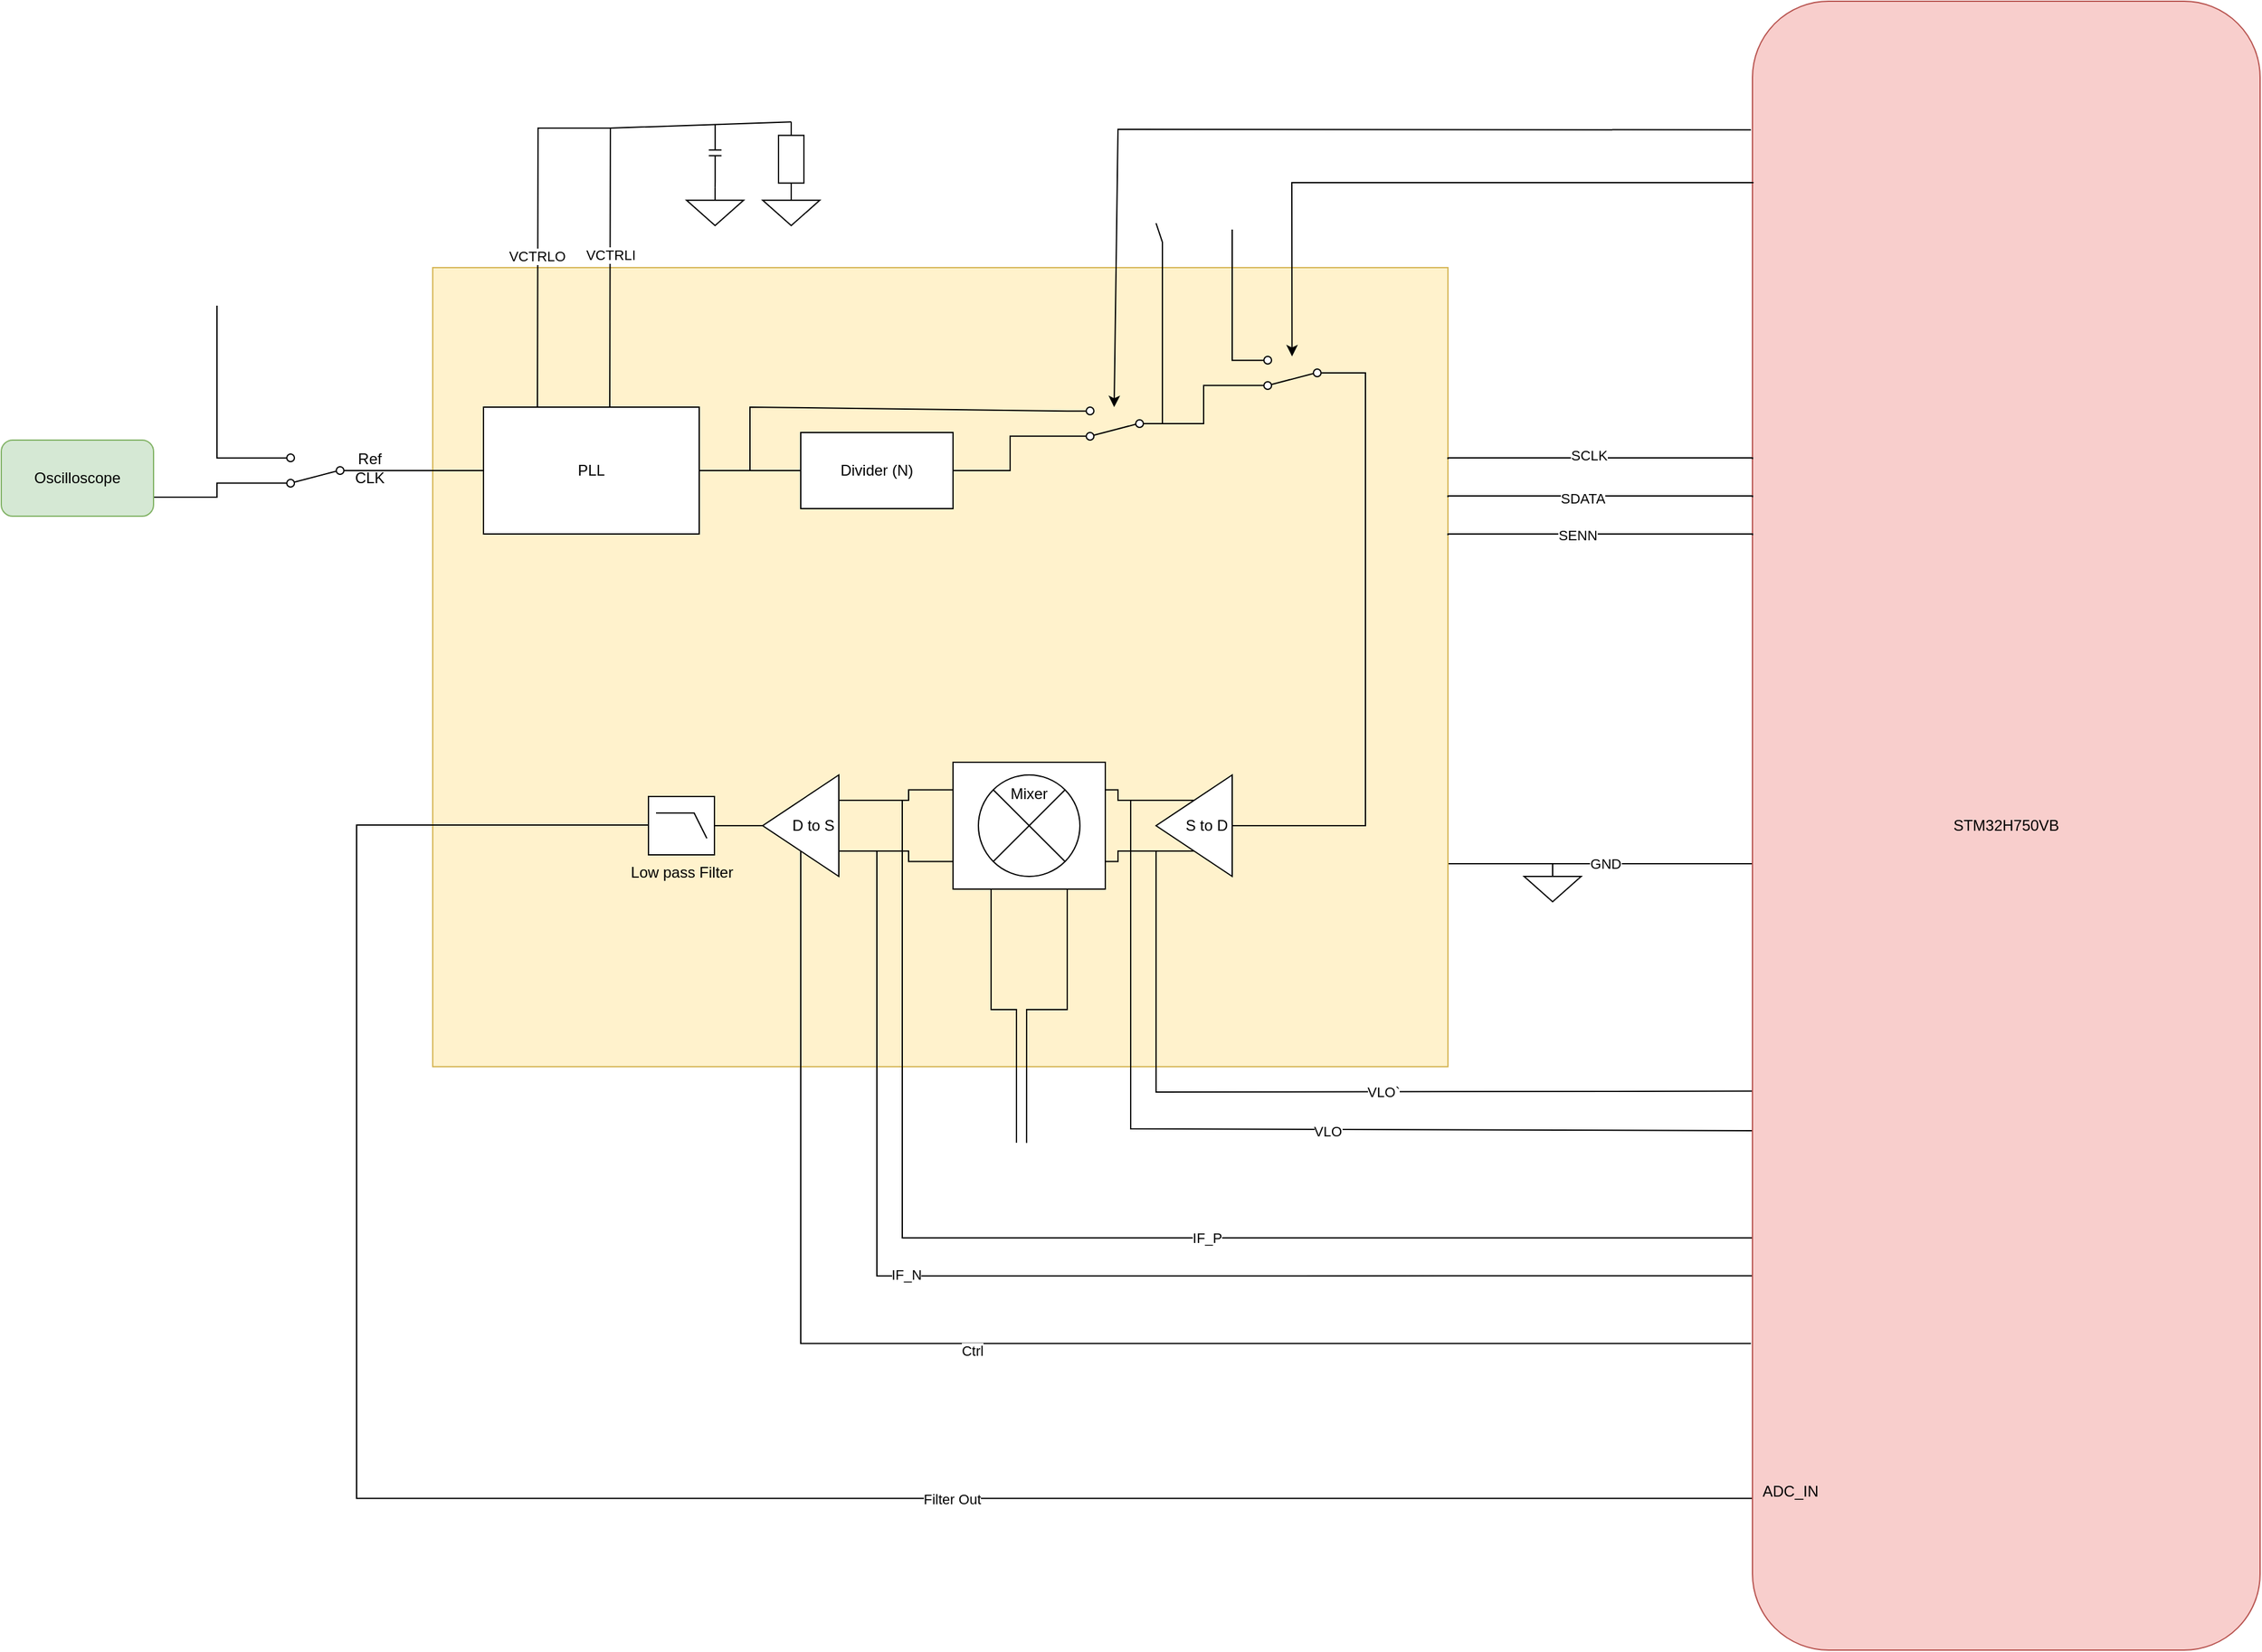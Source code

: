 <mxfile version="28.1.1">
  <diagram name="Page-1" id="43qb7UIYlPUiWnFx1HtN">
    <mxGraphModel dx="2909" dy="1871" grid="1" gridSize="10" guides="1" tooltips="1" connect="1" arrows="1" fold="1" page="1" pageScale="1" pageWidth="2336" pageHeight="1654" math="0" shadow="0">
      <root>
        <mxCell id="0" />
        <mxCell id="1" parent="0" />
        <mxCell id="Mhr8w1VEc4WrI8iiFpK5-53" style="edgeStyle=orthogonalEdgeStyle;rounded=0;orthogonalLoop=1;jettySize=auto;html=1;exitX=1;exitY=0.75;exitDx=0;exitDy=0;entryX=0.006;entryY=0.53;entryDx=0;entryDy=0;endArrow=none;endFill=0;entryPerimeter=0;" edge="1" parent="1">
          <mxGeometry relative="1" as="geometry">
            <mxPoint x="1280" y="820" as="sourcePoint" />
            <mxPoint x="1522.4" y="826.5" as="targetPoint" />
            <Array as="points">
              <mxPoint x="1520" y="819.5" />
              <mxPoint x="1520" y="826.5" />
            </Array>
          </mxGeometry>
        </mxCell>
        <mxCell id="Mhr8w1VEc4WrI8iiFpK5-54" value="GND" style="edgeLabel;html=1;align=center;verticalAlign=middle;resizable=0;points=[];" vertex="1" connectable="0" parent="Mhr8w1VEc4WrI8iiFpK5-53">
          <mxGeometry x="-0.005" relative="1" as="geometry">
            <mxPoint as="offset" />
          </mxGeometry>
        </mxCell>
        <mxCell id="Mhr8w1VEc4WrI8iiFpK5-10" value="" style="rounded=0;whiteSpace=wrap;html=1;fillColor=#fff2cc;strokeColor=#d6b656;" vertex="1" parent="1">
          <mxGeometry x="480" y="350" width="800" height="630" as="geometry" />
        </mxCell>
        <mxCell id="Mhr8w1VEc4WrI8iiFpK5-5" style="edgeStyle=orthogonalEdgeStyle;rounded=0;orthogonalLoop=1;jettySize=auto;html=1;exitX=1;exitY=0.5;exitDx=0;exitDy=0;entryX=0;entryY=0.5;entryDx=0;entryDy=0;endArrow=none;endFill=0;" edge="1" parent="1" source="Mhr8w1VEc4WrI8iiFpK5-1" target="Mhr8w1VEc4WrI8iiFpK5-2">
          <mxGeometry relative="1" as="geometry" />
        </mxCell>
        <mxCell id="Mhr8w1VEc4WrI8iiFpK5-32" style="edgeStyle=orthogonalEdgeStyle;rounded=0;orthogonalLoop=1;jettySize=auto;html=1;exitX=0;exitY=0.5;exitDx=0;exitDy=0;endArrow=none;endFill=0;entryX=0;entryY=0.5;entryDx=0;entryDy=0;" edge="1" parent="1" source="Mhr8w1VEc4WrI8iiFpK5-1" target="Mhr8w1VEc4WrI8iiFpK5-33">
          <mxGeometry relative="1" as="geometry">
            <mxPoint x="430" y="509.714" as="targetPoint" />
          </mxGeometry>
        </mxCell>
        <mxCell id="Mhr8w1VEc4WrI8iiFpK5-1" value="PLL" style="rounded=0;whiteSpace=wrap;html=1;" vertex="1" parent="1">
          <mxGeometry x="520" y="460" width="170" height="100" as="geometry" />
        </mxCell>
        <mxCell id="Mhr8w1VEc4WrI8iiFpK5-4" style="edgeStyle=orthogonalEdgeStyle;rounded=0;orthogonalLoop=1;jettySize=auto;html=1;exitX=1;exitY=0.5;exitDx=0;exitDy=0;entryX=1;entryY=0.12;entryDx=0;entryDy=0;endArrow=none;endFill=0;" edge="1" parent="1" source="Mhr8w1VEc4WrI8iiFpK5-2" target="Mhr8w1VEc4WrI8iiFpK5-3">
          <mxGeometry relative="1" as="geometry" />
        </mxCell>
        <mxCell id="Mhr8w1VEc4WrI8iiFpK5-2" value="Divider (N)" style="rounded=0;whiteSpace=wrap;html=1;" vertex="1" parent="1">
          <mxGeometry x="770" y="480" width="120" height="60" as="geometry" />
        </mxCell>
        <mxCell id="Mhr8w1VEc4WrI8iiFpK5-9" style="edgeStyle=orthogonalEdgeStyle;rounded=0;orthogonalLoop=1;jettySize=auto;html=1;exitX=0;exitY=0.5;exitDx=0;exitDy=0;entryX=1;entryY=0.12;entryDx=0;entryDy=0;endArrow=none;endFill=0;" edge="1" parent="1" source="Mhr8w1VEc4WrI8iiFpK5-3" target="Mhr8w1VEc4WrI8iiFpK5-8">
          <mxGeometry relative="1" as="geometry" />
        </mxCell>
        <mxCell id="Mhr8w1VEc4WrI8iiFpK5-3" value="" style="html=1;shape=mxgraph.electrical.electro-mechanical.twoWaySwitch;aspect=fixed;elSwitchState=2;rotation=-180;" vertex="1" parent="1">
          <mxGeometry x="980" y="460" width="75" height="26" as="geometry" />
        </mxCell>
        <mxCell id="Mhr8w1VEc4WrI8iiFpK5-23" style="edgeStyle=orthogonalEdgeStyle;rounded=0;orthogonalLoop=1;jettySize=auto;html=1;exitX=0;exitY=0.5;exitDx=0;exitDy=0;entryX=0;entryY=0.5;entryDx=0;entryDy=0;endArrow=none;endFill=0;" edge="1" parent="1" source="Mhr8w1VEc4WrI8iiFpK5-8" target="Mhr8w1VEc4WrI8iiFpK5-13">
          <mxGeometry relative="1" as="geometry" />
        </mxCell>
        <mxCell id="Mhr8w1VEc4WrI8iiFpK5-55" style="edgeStyle=orthogonalEdgeStyle;rounded=0;orthogonalLoop=1;jettySize=auto;html=1;exitX=1;exitY=0.88;exitDx=0;exitDy=0;endArrow=none;endFill=0;" edge="1" parent="1" source="Mhr8w1VEc4WrI8iiFpK5-8">
          <mxGeometry relative="1" as="geometry">
            <mxPoint x="1110.0" y="320" as="targetPoint" />
            <mxPoint x="1130.0" y="423.12" as="sourcePoint" />
            <Array as="points">
              <mxPoint x="1110" y="423" />
            </Array>
          </mxGeometry>
        </mxCell>
        <mxCell id="Mhr8w1VEc4WrI8iiFpK5-8" value="" style="html=1;shape=mxgraph.electrical.electro-mechanical.twoWaySwitch;aspect=fixed;elSwitchState=2;rotation=-180;" vertex="1" parent="1">
          <mxGeometry x="1120" y="420" width="75" height="26" as="geometry" />
        </mxCell>
        <mxCell id="Mhr8w1VEc4WrI8iiFpK5-16" style="edgeStyle=orthogonalEdgeStyle;rounded=0;orthogonalLoop=1;jettySize=auto;html=1;exitX=0;exitY=0;exitDx=0;exitDy=0;entryX=0;entryY=0.75;entryDx=0;entryDy=0;endArrow=none;endFill=0;" edge="1" parent="1" source="Mhr8w1VEc4WrI8iiFpK5-11" target="Mhr8w1VEc4WrI8iiFpK5-12">
          <mxGeometry relative="1" as="geometry" />
        </mxCell>
        <mxCell id="Mhr8w1VEc4WrI8iiFpK5-17" style="edgeStyle=orthogonalEdgeStyle;rounded=0;orthogonalLoop=1;jettySize=auto;html=1;exitX=0;exitY=1;exitDx=0;exitDy=0;entryX=0;entryY=0.25;entryDx=0;entryDy=0;endArrow=none;endFill=0;" edge="1" parent="1" source="Mhr8w1VEc4WrI8iiFpK5-11" target="Mhr8w1VEc4WrI8iiFpK5-12">
          <mxGeometry relative="1" as="geometry" />
        </mxCell>
        <mxCell id="Mhr8w1VEc4WrI8iiFpK5-28" style="edgeStyle=orthogonalEdgeStyle;rounded=0;orthogonalLoop=1;jettySize=auto;html=1;exitX=0.5;exitY=0;exitDx=0;exitDy=0;endArrow=none;endFill=0;entryX=-0.003;entryY=0.814;entryDx=0;entryDy=0;entryPerimeter=0;" edge="1" parent="1" source="Mhr8w1VEc4WrI8iiFpK5-12" target="Mhr8w1VEc4WrI8iiFpK5-52">
          <mxGeometry relative="1" as="geometry">
            <mxPoint x="770.111" y="1000" as="targetPoint" />
            <Array as="points">
              <mxPoint x="770" y="1198" />
            </Array>
          </mxGeometry>
        </mxCell>
        <mxCell id="Mhr8w1VEc4WrI8iiFpK5-29" value="Ctrl" style="edgeLabel;html=1;align=center;verticalAlign=middle;resizable=0;points=[];" vertex="1" connectable="0" parent="Mhr8w1VEc4WrI8iiFpK5-28">
          <mxGeometry x="-0.081" y="2" relative="1" as="geometry">
            <mxPoint y="8" as="offset" />
          </mxGeometry>
        </mxCell>
        <mxCell id="Mhr8w1VEc4WrI8iiFpK5-12" value="" style="triangle;whiteSpace=wrap;html=1;rotation=-180;" vertex="1" parent="1">
          <mxGeometry x="740" y="750" width="60" height="80" as="geometry" />
        </mxCell>
        <mxCell id="Mhr8w1VEc4WrI8iiFpK5-14" style="edgeStyle=orthogonalEdgeStyle;rounded=0;orthogonalLoop=1;jettySize=auto;html=1;exitX=0.5;exitY=1;exitDx=0;exitDy=0;entryX=1;entryY=0;entryDx=0;entryDy=0;endArrow=none;endFill=0;" edge="1" parent="1" source="Mhr8w1VEc4WrI8iiFpK5-13" target="Mhr8w1VEc4WrI8iiFpK5-11">
          <mxGeometry relative="1" as="geometry" />
        </mxCell>
        <mxCell id="Mhr8w1VEc4WrI8iiFpK5-15" style="edgeStyle=orthogonalEdgeStyle;rounded=0;orthogonalLoop=1;jettySize=auto;html=1;exitX=0.5;exitY=0;exitDx=0;exitDy=0;entryX=1;entryY=1;entryDx=0;entryDy=0;endArrow=none;endFill=0;" edge="1" parent="1" source="Mhr8w1VEc4WrI8iiFpK5-13" target="Mhr8w1VEc4WrI8iiFpK5-11">
          <mxGeometry relative="1" as="geometry" />
        </mxCell>
        <mxCell id="Mhr8w1VEc4WrI8iiFpK5-13" value="" style="triangle;whiteSpace=wrap;html=1;rotation=-180;" vertex="1" parent="1">
          <mxGeometry x="1050" y="750" width="60" height="80" as="geometry" />
        </mxCell>
        <mxCell id="Mhr8w1VEc4WrI8iiFpK5-34" style="edgeStyle=orthogonalEdgeStyle;rounded=0;orthogonalLoop=1;jettySize=auto;html=1;exitX=0;exitY=0.5;exitDx=0;exitDy=0;exitPerimeter=0;endArrow=none;endFill=0;entryX=0.008;entryY=0.908;entryDx=0;entryDy=0;entryPerimeter=0;" edge="1" parent="1" target="Mhr8w1VEc4WrI8iiFpK5-52">
          <mxGeometry relative="1" as="geometry">
            <mxPoint x="460" y="789.955" as="targetPoint" />
            <mxPoint x="650" y="789.5" as="sourcePoint" />
            <Array as="points">
              <mxPoint x="420" y="790" />
              <mxPoint x="420" y="1320" />
            </Array>
          </mxGeometry>
        </mxCell>
        <mxCell id="Mhr8w1VEc4WrI8iiFpK5-35" value="Filter Out" style="edgeLabel;html=1;align=center;verticalAlign=middle;resizable=0;points=[];" vertex="1" connectable="0" parent="Mhr8w1VEc4WrI8iiFpK5-34">
          <mxGeometry x="0.319" relative="1" as="geometry">
            <mxPoint as="offset" />
          </mxGeometry>
        </mxCell>
        <mxCell id="Mhr8w1VEc4WrI8iiFpK5-21" value="Low pass Filter" style="verticalLabelPosition=bottom;shadow=0;dashed=0;align=center;html=1;verticalAlign=top;shape=mxgraph.electrical.logic_gates.lowpass_filter;" vertex="1" parent="1">
          <mxGeometry x="650" y="767" width="52" height="46" as="geometry" />
        </mxCell>
        <mxCell id="Mhr8w1VEc4WrI8iiFpK5-73" style="edgeStyle=orthogonalEdgeStyle;rounded=0;orthogonalLoop=1;jettySize=auto;html=1;exitX=0.25;exitY=1;exitDx=0;exitDy=0;entryX=0.5;entryY=0.5;entryDx=0;entryDy=0;entryPerimeter=0;endArrow=none;endFill=0;" edge="1" parent="1" source="Mhr8w1VEc4WrI8iiFpK5-22" target="Mhr8w1VEc4WrI8iiFpK5-75">
          <mxGeometry relative="1" as="geometry">
            <mxPoint x="920.4" y="1040" as="targetPoint" />
          </mxGeometry>
        </mxCell>
        <mxCell id="Mhr8w1VEc4WrI8iiFpK5-74" style="edgeStyle=orthogonalEdgeStyle;rounded=0;orthogonalLoop=1;jettySize=auto;html=1;exitX=0.75;exitY=1;exitDx=0;exitDy=0;entryX=0.898;entryY=0.505;entryDx=0;entryDy=0;endArrow=none;endFill=0;entryPerimeter=0;" edge="1" parent="1" source="Mhr8w1VEc4WrI8iiFpK5-22" target="Mhr8w1VEc4WrI8iiFpK5-75">
          <mxGeometry relative="1" as="geometry">
            <mxPoint x="980.4" y="1040" as="targetPoint" />
          </mxGeometry>
        </mxCell>
        <mxCell id="Mhr8w1VEc4WrI8iiFpK5-22" value="" style="rounded=0;whiteSpace=wrap;html=1;" vertex="1" parent="1">
          <mxGeometry x="890" y="740" width="120" height="100" as="geometry" />
        </mxCell>
        <mxCell id="Mhr8w1VEc4WrI8iiFpK5-11" value="" style="shape=sumEllipse;perimeter=ellipsePerimeter;whiteSpace=wrap;html=1;backgroundOutline=1;" vertex="1" parent="1">
          <mxGeometry x="910" y="750" width="80" height="80" as="geometry" />
        </mxCell>
        <mxCell id="Mhr8w1VEc4WrI8iiFpK5-24" style="edgeStyle=orthogonalEdgeStyle;rounded=0;orthogonalLoop=1;jettySize=auto;html=1;exitX=1;exitY=0.5;exitDx=0;exitDy=0;entryX=1;entryY=0.5;entryDx=0;entryDy=0;entryPerimeter=0;endArrow=none;endFill=0;" edge="1" parent="1" source="Mhr8w1VEc4WrI8iiFpK5-12" target="Mhr8w1VEc4WrI8iiFpK5-21">
          <mxGeometry relative="1" as="geometry" />
        </mxCell>
        <mxCell id="Mhr8w1VEc4WrI8iiFpK5-26" value="" style="endArrow=none;html=1;rounded=0;exitX=0.002;exitY=0.773;exitDx=0;exitDy=0;exitPerimeter=0;" edge="1" parent="1" source="Mhr8w1VEc4WrI8iiFpK5-52">
          <mxGeometry width="50" height="50" relative="1" as="geometry">
            <mxPoint x="830" y="1000" as="sourcePoint" />
            <mxPoint x="830" y="810" as="targetPoint" />
            <Array as="points">
              <mxPoint x="830" y="1145" />
            </Array>
          </mxGeometry>
        </mxCell>
        <mxCell id="Mhr8w1VEc4WrI8iiFpK5-37" value="IF_N" style="edgeLabel;html=1;align=center;verticalAlign=middle;resizable=0;points=[];" vertex="1" connectable="0" parent="Mhr8w1VEc4WrI8iiFpK5-26">
          <mxGeometry x="0.302" y="-1" relative="1" as="geometry">
            <mxPoint as="offset" />
          </mxGeometry>
        </mxCell>
        <mxCell id="Mhr8w1VEc4WrI8iiFpK5-27" value="" style="endArrow=none;html=1;rounded=0;exitX=0;exitY=0.75;exitDx=0;exitDy=0;" edge="1" parent="1" source="Mhr8w1VEc4WrI8iiFpK5-52">
          <mxGeometry width="50" height="50" relative="1" as="geometry">
            <mxPoint x="850" y="1000" as="sourcePoint" />
            <mxPoint x="850" y="770" as="targetPoint" />
            <Array as="points">
              <mxPoint x="850" y="1115" />
            </Array>
          </mxGeometry>
        </mxCell>
        <mxCell id="Mhr8w1VEc4WrI8iiFpK5-36" value="IF_P" style="edgeLabel;html=1;align=center;verticalAlign=middle;resizable=0;points=[];" vertex="1" connectable="0" parent="Mhr8w1VEc4WrI8iiFpK5-27">
          <mxGeometry x="-0.153" relative="1" as="geometry">
            <mxPoint as="offset" />
          </mxGeometry>
        </mxCell>
        <mxCell id="Mhr8w1VEc4WrI8iiFpK5-51" style="edgeStyle=orthogonalEdgeStyle;rounded=0;orthogonalLoop=1;jettySize=auto;html=1;exitX=1;exitY=0.12;exitDx=0;exitDy=0;entryX=1;entryY=0.75;entryDx=0;entryDy=0;startArrow=none;startFill=0;endArrow=none;endFill=0;" edge="1" parent="1" source="Mhr8w1VEc4WrI8iiFpK5-33" target="Mhr8w1VEc4WrI8iiFpK5-42">
          <mxGeometry relative="1" as="geometry">
            <Array as="points">
              <mxPoint x="310" y="520" />
              <mxPoint x="310" y="531" />
            </Array>
          </mxGeometry>
        </mxCell>
        <mxCell id="Mhr8w1VEc4WrI8iiFpK5-33" value="" style="html=1;shape=mxgraph.electrical.electro-mechanical.twoWaySwitch;aspect=fixed;elSwitchState=2;rotation=-180;" vertex="1" parent="1">
          <mxGeometry x="350" y="497" width="75" height="26" as="geometry" />
        </mxCell>
        <mxCell id="Mhr8w1VEc4WrI8iiFpK5-38" value="" style="endArrow=none;html=1;rounded=0;entryX=1;entryY=0.88;entryDx=0;entryDy=0;" edge="1" parent="1" target="Mhr8w1VEc4WrI8iiFpK5-3">
          <mxGeometry width="50" height="50" relative="1" as="geometry">
            <mxPoint x="730" y="510" as="sourcePoint" />
            <mxPoint x="790" y="600" as="targetPoint" />
            <Array as="points">
              <mxPoint x="730" y="460" />
            </Array>
          </mxGeometry>
        </mxCell>
        <mxCell id="Mhr8w1VEc4WrI8iiFpK5-39" value="" style="endArrow=none;html=1;rounded=0;exitX=0.25;exitY=0;exitDx=0;exitDy=0;" edge="1" parent="1" source="Mhr8w1VEc4WrI8iiFpK5-1">
          <mxGeometry width="50" height="50" relative="1" as="geometry">
            <mxPoint x="620" y="500" as="sourcePoint" />
            <mxPoint x="620" y="240" as="targetPoint" />
            <Array as="points">
              <mxPoint x="563" y="240" />
            </Array>
          </mxGeometry>
        </mxCell>
        <mxCell id="Mhr8w1VEc4WrI8iiFpK5-90" value="VCTRLO" style="edgeLabel;html=1;align=center;verticalAlign=middle;resizable=0;points=[];" vertex="1" connectable="0" parent="Mhr8w1VEc4WrI8iiFpK5-39">
          <mxGeometry x="-0.14" y="1" relative="1" as="geometry">
            <mxPoint as="offset" />
          </mxGeometry>
        </mxCell>
        <mxCell id="Mhr8w1VEc4WrI8iiFpK5-41" value="" style="endArrow=none;html=1;rounded=0;exitX=0.25;exitY=0;exitDx=0;exitDy=0;entryX=0;entryY=0.5;entryDx=0;entryDy=0;entryPerimeter=0;" edge="1" parent="1" target="Mhr8w1VEc4WrI8iiFpK5-82">
          <mxGeometry width="50" height="50" relative="1" as="geometry">
            <mxPoint x="619.5" y="460" as="sourcePoint" />
            <mxPoint x="760" y="240" as="targetPoint" />
            <Array as="points">
              <mxPoint x="620" y="240" />
            </Array>
          </mxGeometry>
        </mxCell>
        <mxCell id="Mhr8w1VEc4WrI8iiFpK5-89" value="VCTRLI" style="edgeLabel;html=1;align=center;verticalAlign=middle;resizable=0;points=[];" vertex="1" connectable="0" parent="Mhr8w1VEc4WrI8iiFpK5-41">
          <mxGeometry x="-0.339" relative="1" as="geometry">
            <mxPoint as="offset" />
          </mxGeometry>
        </mxCell>
        <mxCell id="Mhr8w1VEc4WrI8iiFpK5-42" value="Oscilloscope" style="rounded=1;whiteSpace=wrap;html=1;fillColor=#d5e8d4;strokeColor=#82b366;" vertex="1" parent="1">
          <mxGeometry x="140" y="486" width="120" height="60" as="geometry" />
        </mxCell>
        <mxCell id="Mhr8w1VEc4WrI8iiFpK5-43" value="S to D" style="text;html=1;align=center;verticalAlign=middle;whiteSpace=wrap;rounded=0;" vertex="1" parent="1">
          <mxGeometry x="1060" y="775" width="60" height="30" as="geometry" />
        </mxCell>
        <mxCell id="Mhr8w1VEc4WrI8iiFpK5-44" value="D to S" style="text;html=1;align=center;verticalAlign=middle;whiteSpace=wrap;rounded=0;" vertex="1" parent="1">
          <mxGeometry x="750" y="775" width="60" height="30" as="geometry" />
        </mxCell>
        <mxCell id="Mhr8w1VEc4WrI8iiFpK5-45" value="Mixer" style="text;html=1;align=center;verticalAlign=middle;whiteSpace=wrap;rounded=0;" vertex="1" parent="1">
          <mxGeometry x="920" y="750" width="60" height="30" as="geometry" />
        </mxCell>
        <mxCell id="Mhr8w1VEc4WrI8iiFpK5-46" value="" style="endArrow=none;html=1;rounded=0;exitX=0.001;exitY=0.685;exitDx=0;exitDy=0;exitPerimeter=0;" edge="1" parent="1" source="Mhr8w1VEc4WrI8iiFpK5-52">
          <mxGeometry width="50" height="50" relative="1" as="geometry">
            <mxPoint x="1030" y="995" as="sourcePoint" />
            <mxPoint x="1030" y="770" as="targetPoint" />
            <Array as="points">
              <mxPoint x="1030" y="1029" />
            </Array>
          </mxGeometry>
        </mxCell>
        <mxCell id="Mhr8w1VEc4WrI8iiFpK5-48" value="VLO" style="edgeLabel;html=1;align=center;verticalAlign=middle;resizable=0;points=[];" vertex="1" connectable="0" parent="Mhr8w1VEc4WrI8iiFpK5-46">
          <mxGeometry x="-0.103" y="1" relative="1" as="geometry">
            <mxPoint as="offset" />
          </mxGeometry>
        </mxCell>
        <mxCell id="Mhr8w1VEc4WrI8iiFpK5-47" value="" style="endArrow=none;html=1;rounded=0;exitX=0;exitY=0.661;exitDx=0;exitDy=0;exitPerimeter=0;" edge="1" parent="1" source="Mhr8w1VEc4WrI8iiFpK5-52">
          <mxGeometry width="50" height="50" relative="1" as="geometry">
            <mxPoint x="1518" y="999" as="sourcePoint" />
            <mxPoint x="1050" y="810" as="targetPoint" />
            <Array as="points">
              <mxPoint x="1050" y="1000" />
            </Array>
          </mxGeometry>
        </mxCell>
        <mxCell id="Mhr8w1VEc4WrI8iiFpK5-49" value="VLO`" style="edgeLabel;html=1;align=center;verticalAlign=middle;resizable=0;points=[];" vertex="1" connectable="0" parent="Mhr8w1VEc4WrI8iiFpK5-47">
          <mxGeometry x="-0.118" relative="1" as="geometry">
            <mxPoint as="offset" />
          </mxGeometry>
        </mxCell>
        <mxCell id="Mhr8w1VEc4WrI8iiFpK5-50" value="" style="endArrow=none;html=1;rounded=0;exitX=0.25;exitY=0;exitDx=0;exitDy=0;endFill=0;startArrow=classic;startFill=1;entryX=-0.003;entryY=0.078;entryDx=0;entryDy=0;entryPerimeter=0;" edge="1" parent="1" target="Mhr8w1VEc4WrI8iiFpK5-52">
          <mxGeometry width="50" height="50" relative="1" as="geometry">
            <mxPoint x="1016.97" y="460" as="sourcePoint" />
            <mxPoint x="1016.97" y="330" as="targetPoint" />
            <Array as="points">
              <mxPoint x="1020" y="241" />
            </Array>
          </mxGeometry>
        </mxCell>
        <mxCell id="Mhr8w1VEc4WrI8iiFpK5-52" value="STM32H750VB" style="rounded=1;whiteSpace=wrap;html=1;fillColor=#f8cecc;strokeColor=#b85450;" vertex="1" parent="1">
          <mxGeometry x="1520" y="140" width="400" height="1300" as="geometry" />
        </mxCell>
        <mxCell id="Mhr8w1VEc4WrI8iiFpK5-56" value="" style="endArrow=none;html=1;rounded=0;exitX=0.25;exitY=0;exitDx=0;exitDy=0;endFill=0;startArrow=classic;startFill=1;entryX=0.002;entryY=0.11;entryDx=0;entryDy=0;entryPerimeter=0;" edge="1" parent="1" target="Mhr8w1VEc4WrI8iiFpK5-52">
          <mxGeometry width="50" height="50" relative="1" as="geometry">
            <mxPoint x="1157.17" y="420" as="sourcePoint" />
            <mxPoint x="1157.17" y="290" as="targetPoint" />
            <Array as="points">
              <mxPoint x="1157" y="283" />
            </Array>
          </mxGeometry>
        </mxCell>
        <mxCell id="Mhr8w1VEc4WrI8iiFpK5-57" style="edgeStyle=orthogonalEdgeStyle;rounded=0;orthogonalLoop=1;jettySize=auto;html=1;exitX=1;exitY=0.75;exitDx=0;exitDy=0;endArrow=none;endFill=0;" edge="1" parent="1">
          <mxGeometry relative="1" as="geometry">
            <mxPoint x="1280" y="561" as="sourcePoint" />
            <mxPoint x="1520" y="561" as="targetPoint" />
            <Array as="points">
              <mxPoint x="1280" y="560" />
            </Array>
          </mxGeometry>
        </mxCell>
        <mxCell id="Mhr8w1VEc4WrI8iiFpK5-68" value="SENN" style="edgeLabel;html=1;align=center;verticalAlign=middle;resizable=0;points=[];" vertex="1" connectable="0" parent="Mhr8w1VEc4WrI8iiFpK5-57">
          <mxGeometry x="-0.154" y="-1" relative="1" as="geometry">
            <mxPoint as="offset" />
          </mxGeometry>
        </mxCell>
        <mxCell id="Mhr8w1VEc4WrI8iiFpK5-61" style="edgeStyle=orthogonalEdgeStyle;rounded=0;orthogonalLoop=1;jettySize=auto;html=1;exitX=1;exitY=0.75;exitDx=0;exitDy=0;endArrow=none;endFill=0;" edge="1" parent="1">
          <mxGeometry relative="1" as="geometry">
            <mxPoint x="1280" y="530.96" as="sourcePoint" />
            <mxPoint x="1520" y="530.96" as="targetPoint" />
            <Array as="points">
              <mxPoint x="1280" y="529.96" />
            </Array>
          </mxGeometry>
        </mxCell>
        <mxCell id="Mhr8w1VEc4WrI8iiFpK5-67" value="SDATA" style="edgeLabel;html=1;align=center;verticalAlign=middle;resizable=0;points=[];" vertex="1" connectable="0" parent="Mhr8w1VEc4WrI8iiFpK5-61">
          <mxGeometry x="-0.117" y="-2" relative="1" as="geometry">
            <mxPoint as="offset" />
          </mxGeometry>
        </mxCell>
        <mxCell id="Mhr8w1VEc4WrI8iiFpK5-63" style="edgeStyle=orthogonalEdgeStyle;rounded=0;orthogonalLoop=1;jettySize=auto;html=1;exitX=1;exitY=0.75;exitDx=0;exitDy=0;endArrow=none;endFill=0;" edge="1" parent="1">
          <mxGeometry relative="1" as="geometry">
            <mxPoint x="1280" y="500.96" as="sourcePoint" />
            <mxPoint x="1520" y="500.96" as="targetPoint" />
            <Array as="points">
              <mxPoint x="1280" y="499.96" />
            </Array>
          </mxGeometry>
        </mxCell>
        <mxCell id="Mhr8w1VEc4WrI8iiFpK5-66" value="SCLK" style="edgeLabel;html=1;align=center;verticalAlign=middle;resizable=0;points=[];" vertex="1" connectable="0" parent="Mhr8w1VEc4WrI8iiFpK5-63">
          <mxGeometry x="-0.074" y="2" relative="1" as="geometry">
            <mxPoint as="offset" />
          </mxGeometry>
        </mxCell>
        <mxCell id="Mhr8w1VEc4WrI8iiFpK5-69" value="" style="pointerEvents=1;verticalLabelPosition=bottom;shadow=0;dashed=0;align=center;html=1;verticalAlign=top;shape=mxgraph.electrical.signal_sources.signal_ground;" vertex="1" parent="1">
          <mxGeometry x="1340" y="820" width="45" height="30" as="geometry" />
        </mxCell>
        <mxCell id="Mhr8w1VEc4WrI8iiFpK5-70" value="" style="endArrow=none;html=1;rounded=0;exitX=0;exitY=0.5;exitDx=0;exitDy=0;entryX=0.5;entryY=0.5;entryDx=0;entryDy=0;entryPerimeter=0;" edge="1" parent="1" source="Mhr8w1VEc4WrI8iiFpK5-3" target="Mhr8w1VEc4WrI8iiFpK5-71">
          <mxGeometry width="50" height="50" relative="1" as="geometry">
            <mxPoint x="1060" y="470" as="sourcePoint" />
            <mxPoint x="1055" y="320" as="targetPoint" />
            <Array as="points">
              <mxPoint x="1055" y="390" />
              <mxPoint x="1055" y="330" />
            </Array>
          </mxGeometry>
        </mxCell>
        <mxCell id="Mhr8w1VEc4WrI8iiFpK5-71" value="" style="shape=image;html=1;verticalAlign=top;verticalLabelPosition=bottom;labelBackgroundColor=#ffffff;imageAspect=0;aspect=fixed;image=https://icons.diagrams.net/icon-cache1/Ionicons-2627/icon-ios7-circle-filled-1214.svg" vertex="1" parent="1">
          <mxGeometry x="1040" y="305" width="20" height="20" as="geometry" />
        </mxCell>
        <mxCell id="Mhr8w1VEc4WrI8iiFpK5-72" value="" style="shape=image;html=1;verticalAlign=top;verticalLabelPosition=bottom;labelBackgroundColor=#ffffff;imageAspect=0;aspect=fixed;image=https://icons.diagrams.net/icon-cache1/Ionicons-2627/icon-ios7-circle-filled-1214.svg" vertex="1" parent="1">
          <mxGeometry x="1100" y="305" width="20" height="20" as="geometry" />
        </mxCell>
        <mxCell id="Mhr8w1VEc4WrI8iiFpK5-75" value="" style="shape=image;html=1;verticalAlign=top;verticalLabelPosition=bottom;labelBackgroundColor=#ffffff;imageAspect=0;aspect=fixed;image=https://icons.diagrams.net/icon-cache1/Ionicons-2627/icon-ios7-circle-filled-1214.svg" vertex="1" parent="1">
          <mxGeometry x="930" y="1030" width="20" height="20" as="geometry" />
        </mxCell>
        <mxCell id="Mhr8w1VEc4WrI8iiFpK5-77" value="" style="shape=image;html=1;verticalAlign=top;verticalLabelPosition=bottom;labelBackgroundColor=#ffffff;imageAspect=0;aspect=fixed;image=https://icons.diagrams.net/icon-cache1/Ionicons-2627/icon-ios7-circle-filled-1214.svg" vertex="1" parent="1">
          <mxGeometry x="300" y="370" width="20" height="20" as="geometry" />
        </mxCell>
        <mxCell id="Mhr8w1VEc4WrI8iiFpK5-78" value="" style="edgeStyle=orthogonalEdgeStyle;rounded=0;orthogonalLoop=1;jettySize=auto;html=1;exitX=1;exitY=0.88;exitDx=0;exitDy=0;endArrow=none;endFill=0;entryX=0.5;entryY=0.5;entryDx=0;entryDy=0;entryPerimeter=0;" edge="1" parent="1" source="Mhr8w1VEc4WrI8iiFpK5-33" target="Mhr8w1VEc4WrI8iiFpK5-77">
          <mxGeometry relative="1" as="geometry">
            <mxPoint x="310" y="390" as="targetPoint" />
            <mxPoint x="350" y="500" as="sourcePoint" />
          </mxGeometry>
        </mxCell>
        <mxCell id="Mhr8w1VEc4WrI8iiFpK5-79" value="" style="pointerEvents=1;verticalLabelPosition=bottom;shadow=0;dashed=0;align=center;html=1;verticalAlign=top;shape=mxgraph.electrical.signal_sources.signal_ground;" vertex="1" parent="1">
          <mxGeometry x="680" y="286.87" width="45" height="30" as="geometry" />
        </mxCell>
        <mxCell id="Mhr8w1VEc4WrI8iiFpK5-80" value="" style="pointerEvents=1;verticalLabelPosition=bottom;shadow=0;dashed=0;align=center;html=1;verticalAlign=top;shape=mxgraph.electrical.capacitors.capacitor_1;rotation=90;" vertex="1" parent="1">
          <mxGeometry x="680.14" y="254.53" width="44.86" height="10" as="geometry" />
        </mxCell>
        <mxCell id="Mhr8w1VEc4WrI8iiFpK5-81" value="" style="pointerEvents=1;verticalLabelPosition=bottom;shadow=0;dashed=0;align=center;html=1;verticalAlign=top;shape=mxgraph.electrical.signal_sources.signal_ground;" vertex="1" parent="1">
          <mxGeometry x="740" y="286.87" width="45" height="30" as="geometry" />
        </mxCell>
        <mxCell id="Mhr8w1VEc4WrI8iiFpK5-82" value="" style="pointerEvents=1;verticalLabelPosition=bottom;shadow=0;dashed=0;align=center;html=1;verticalAlign=top;shape=mxgraph.electrical.resistors.resistor_1;rotation=90;" vertex="1" parent="1">
          <mxGeometry x="733.12" y="254.53" width="58.75" height="20" as="geometry" />
        </mxCell>
        <mxCell id="Mhr8w1VEc4WrI8iiFpK5-86" style="edgeStyle=orthogonalEdgeStyle;rounded=0;orthogonalLoop=1;jettySize=auto;html=1;exitX=0.5;exitY=0;exitDx=0;exitDy=0;exitPerimeter=0;entryX=1;entryY=0.5;entryDx=0;entryDy=0;entryPerimeter=0;endArrow=none;endFill=0;" edge="1" parent="1" source="Mhr8w1VEc4WrI8iiFpK5-79" target="Mhr8w1VEc4WrI8iiFpK5-80">
          <mxGeometry relative="1" as="geometry" />
        </mxCell>
        <mxCell id="Mhr8w1VEc4WrI8iiFpK5-87" value="Ref" style="text;html=1;align=center;verticalAlign=middle;resizable=0;points=[];autosize=1;strokeColor=none;fillColor=none;" vertex="1" parent="1">
          <mxGeometry x="410" y="486" width="40" height="30" as="geometry" />
        </mxCell>
        <mxCell id="Mhr8w1VEc4WrI8iiFpK5-88" value="CLK" style="text;html=1;align=center;verticalAlign=middle;resizable=0;points=[];autosize=1;strokeColor=none;fillColor=none;" vertex="1" parent="1">
          <mxGeometry x="405" y="501" width="50" height="30" as="geometry" />
        </mxCell>
        <mxCell id="Mhr8w1VEc4WrI8iiFpK5-91" value="ADC_IN" style="text;html=1;align=center;verticalAlign=middle;whiteSpace=wrap;rounded=0;" vertex="1" parent="1">
          <mxGeometry x="1520" y="1300" width="60" height="30" as="geometry" />
        </mxCell>
      </root>
    </mxGraphModel>
  </diagram>
</mxfile>
